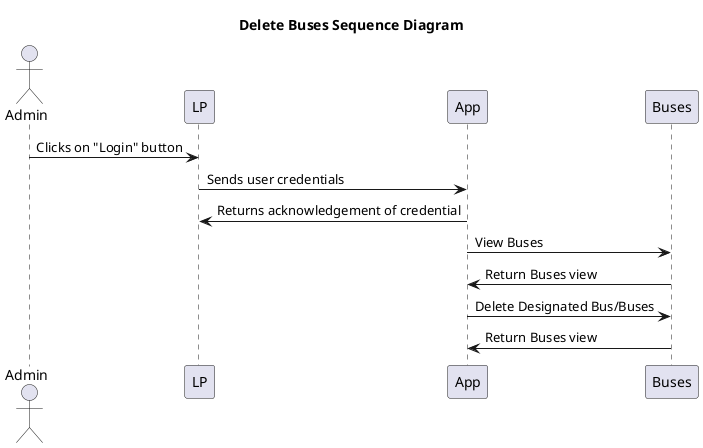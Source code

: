 @startuml Buses

title Delete Buses Sequence Diagram
actor Admin
Admin -> LP: Clicks on "Login" button
LP -> App: Sends user credentials
App -> LP: Returns acknowledgement of credential
participant "Buses" as Buses

App -> Buses: View Buses
Buses -> App: Return Buses view

App -> Buses: Delete Designated Bus/Buses
Buses -> App: Return Buses view

@enduml